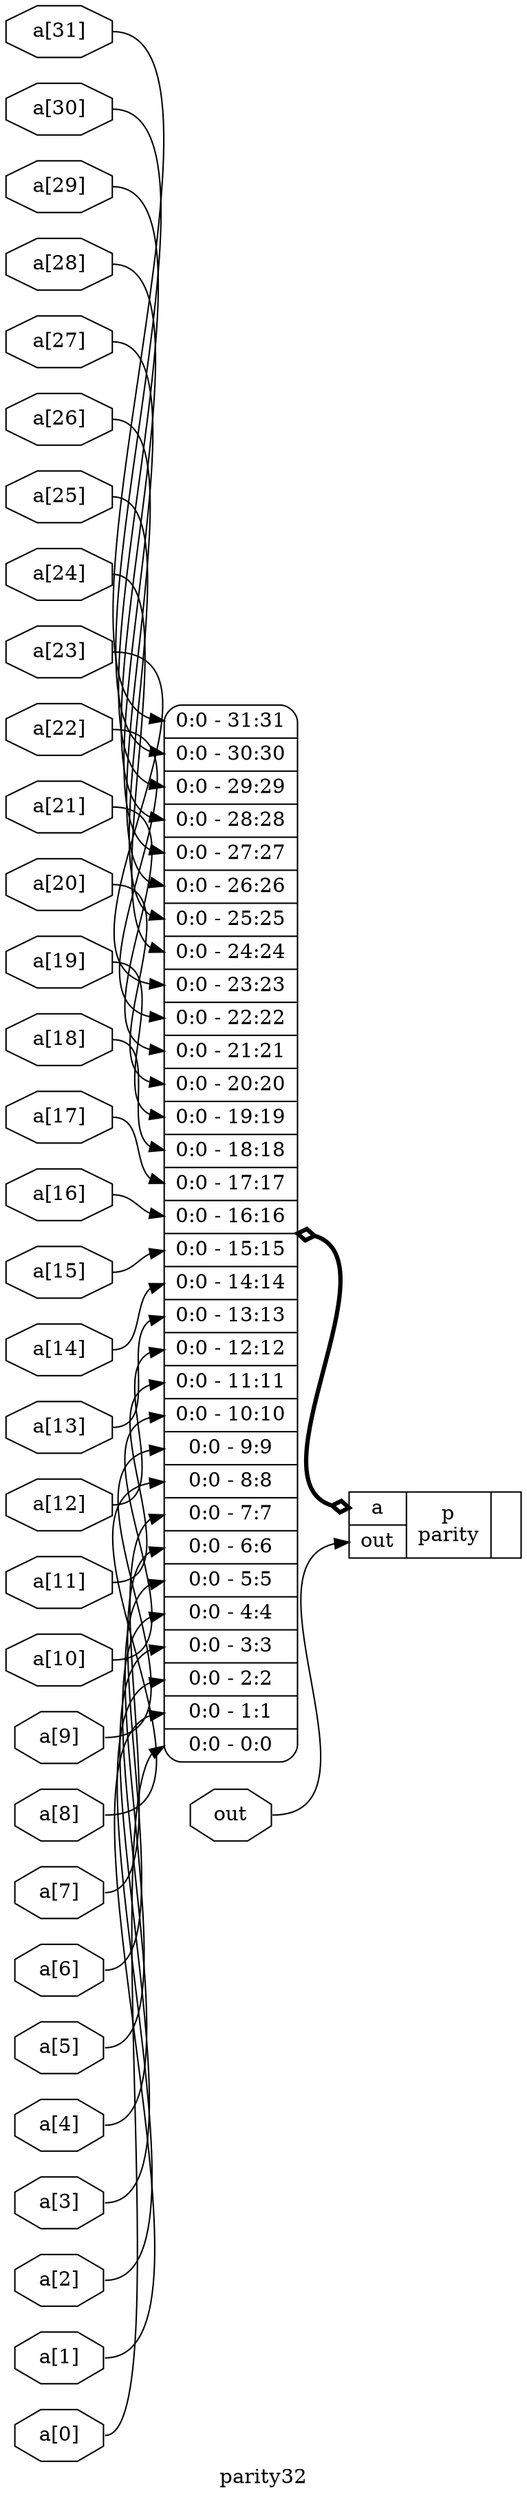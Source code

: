 digraph "parity32" {
label="parity32";
rankdir="LR";
remincross=true;
n1 [ shape=octagon, label="a[0]", color="black", fontcolor="black" ];
n2 [ shape=octagon, label="a[10]", color="black", fontcolor="black" ];
n3 [ shape=octagon, label="a[11]", color="black", fontcolor="black" ];
n4 [ shape=octagon, label="a[12]", color="black", fontcolor="black" ];
n5 [ shape=octagon, label="a[13]", color="black", fontcolor="black" ];
n6 [ shape=octagon, label="a[14]", color="black", fontcolor="black" ];
n7 [ shape=octagon, label="a[15]", color="black", fontcolor="black" ];
n8 [ shape=octagon, label="a[16]", color="black", fontcolor="black" ];
n9 [ shape=octagon, label="a[17]", color="black", fontcolor="black" ];
n10 [ shape=octagon, label="a[18]", color="black", fontcolor="black" ];
n11 [ shape=octagon, label="a[19]", color="black", fontcolor="black" ];
n12 [ shape=octagon, label="a[1]", color="black", fontcolor="black" ];
n13 [ shape=octagon, label="a[20]", color="black", fontcolor="black" ];
n14 [ shape=octagon, label="a[21]", color="black", fontcolor="black" ];
n15 [ shape=octagon, label="a[22]", color="black", fontcolor="black" ];
n16 [ shape=octagon, label="a[23]", color="black", fontcolor="black" ];
n17 [ shape=octagon, label="a[24]", color="black", fontcolor="black" ];
n18 [ shape=octagon, label="a[25]", color="black", fontcolor="black" ];
n19 [ shape=octagon, label="a[26]", color="black", fontcolor="black" ];
n20 [ shape=octagon, label="a[27]", color="black", fontcolor="black" ];
n21 [ shape=octagon, label="a[28]", color="black", fontcolor="black" ];
n22 [ shape=octagon, label="a[29]", color="black", fontcolor="black" ];
n23 [ shape=octagon, label="a[2]", color="black", fontcolor="black" ];
n24 [ shape=octagon, label="a[30]", color="black", fontcolor="black" ];
n25 [ shape=octagon, label="a[31]", color="black", fontcolor="black" ];
n26 [ shape=octagon, label="a[3]", color="black", fontcolor="black" ];
n27 [ shape=octagon, label="a[4]", color="black", fontcolor="black" ];
n28 [ shape=octagon, label="a[5]", color="black", fontcolor="black" ];
n29 [ shape=octagon, label="a[6]", color="black", fontcolor="black" ];
n30 [ shape=octagon, label="a[7]", color="black", fontcolor="black" ];
n31 [ shape=octagon, label="a[8]", color="black", fontcolor="black" ];
n32 [ shape=octagon, label="a[9]", color="black", fontcolor="black" ];
n33 [ shape=octagon, label="out", color="black", fontcolor="black" ];
c35 [ shape=record, label="{{<p34> a|<p33> out}|p\nparity|{}}" ];
x0 [ shape=record, style=rounded, label="<s31> 0:0 - 31:31 |<s30> 0:0 - 30:30 |<s29> 0:0 - 29:29 |<s28> 0:0 - 28:28 |<s27> 0:0 - 27:27 |<s26> 0:0 - 26:26 |<s25> 0:0 - 25:25 |<s24> 0:0 - 24:24 |<s23> 0:0 - 23:23 |<s22> 0:0 - 22:22 |<s21> 0:0 - 21:21 |<s20> 0:0 - 20:20 |<s19> 0:0 - 19:19 |<s18> 0:0 - 18:18 |<s17> 0:0 - 17:17 |<s16> 0:0 - 16:16 |<s15> 0:0 - 15:15 |<s14> 0:0 - 14:14 |<s13> 0:0 - 13:13 |<s12> 0:0 - 12:12 |<s11> 0:0 - 11:11 |<s10> 0:0 - 10:10 |<s9> 0:0 - 9:9 |<s8> 0:0 - 8:8 |<s7> 0:0 - 7:7 |<s6> 0:0 - 6:6 |<s5> 0:0 - 5:5 |<s4> 0:0 - 4:4 |<s3> 0:0 - 3:3 |<s2> 0:0 - 2:2 |<s1> 0:0 - 1:1 |<s0> 0:0 - 0:0 " ];
x0:e -> c35:p34:w [arrowhead=odiamond, arrowtail=odiamond, dir=both, color="black", style="setlinewidth(3)", label=""];
n1:e -> x0:s0:w [color="black", label=""];
n10:e -> x0:s18:w [color="black", label=""];
n11:e -> x0:s19:w [color="black", label=""];
n12:e -> x0:s1:w [color="black", label=""];
n13:e -> x0:s20:w [color="black", label=""];
n14:e -> x0:s21:w [color="black", label=""];
n15:e -> x0:s22:w [color="black", label=""];
n16:e -> x0:s23:w [color="black", label=""];
n17:e -> x0:s24:w [color="black", label=""];
n18:e -> x0:s25:w [color="black", label=""];
n19:e -> x0:s26:w [color="black", label=""];
n2:e -> x0:s10:w [color="black", label=""];
n20:e -> x0:s27:w [color="black", label=""];
n21:e -> x0:s28:w [color="black", label=""];
n22:e -> x0:s29:w [color="black", label=""];
n23:e -> x0:s2:w [color="black", label=""];
n24:e -> x0:s30:w [color="black", label=""];
n25:e -> x0:s31:w [color="black", label=""];
n26:e -> x0:s3:w [color="black", label=""];
n27:e -> x0:s4:w [color="black", label=""];
n28:e -> x0:s5:w [color="black", label=""];
n29:e -> x0:s6:w [color="black", label=""];
n3:e -> x0:s11:w [color="black", label=""];
n30:e -> x0:s7:w [color="black", label=""];
n31:e -> x0:s8:w [color="black", label=""];
n32:e -> x0:s9:w [color="black", label=""];
n33:e -> c35:p33:w [color="black", label=""];
n4:e -> x0:s12:w [color="black", label=""];
n5:e -> x0:s13:w [color="black", label=""];
n6:e -> x0:s14:w [color="black", label=""];
n7:e -> x0:s15:w [color="black", label=""];
n8:e -> x0:s16:w [color="black", label=""];
n9:e -> x0:s17:w [color="black", label=""];
}

